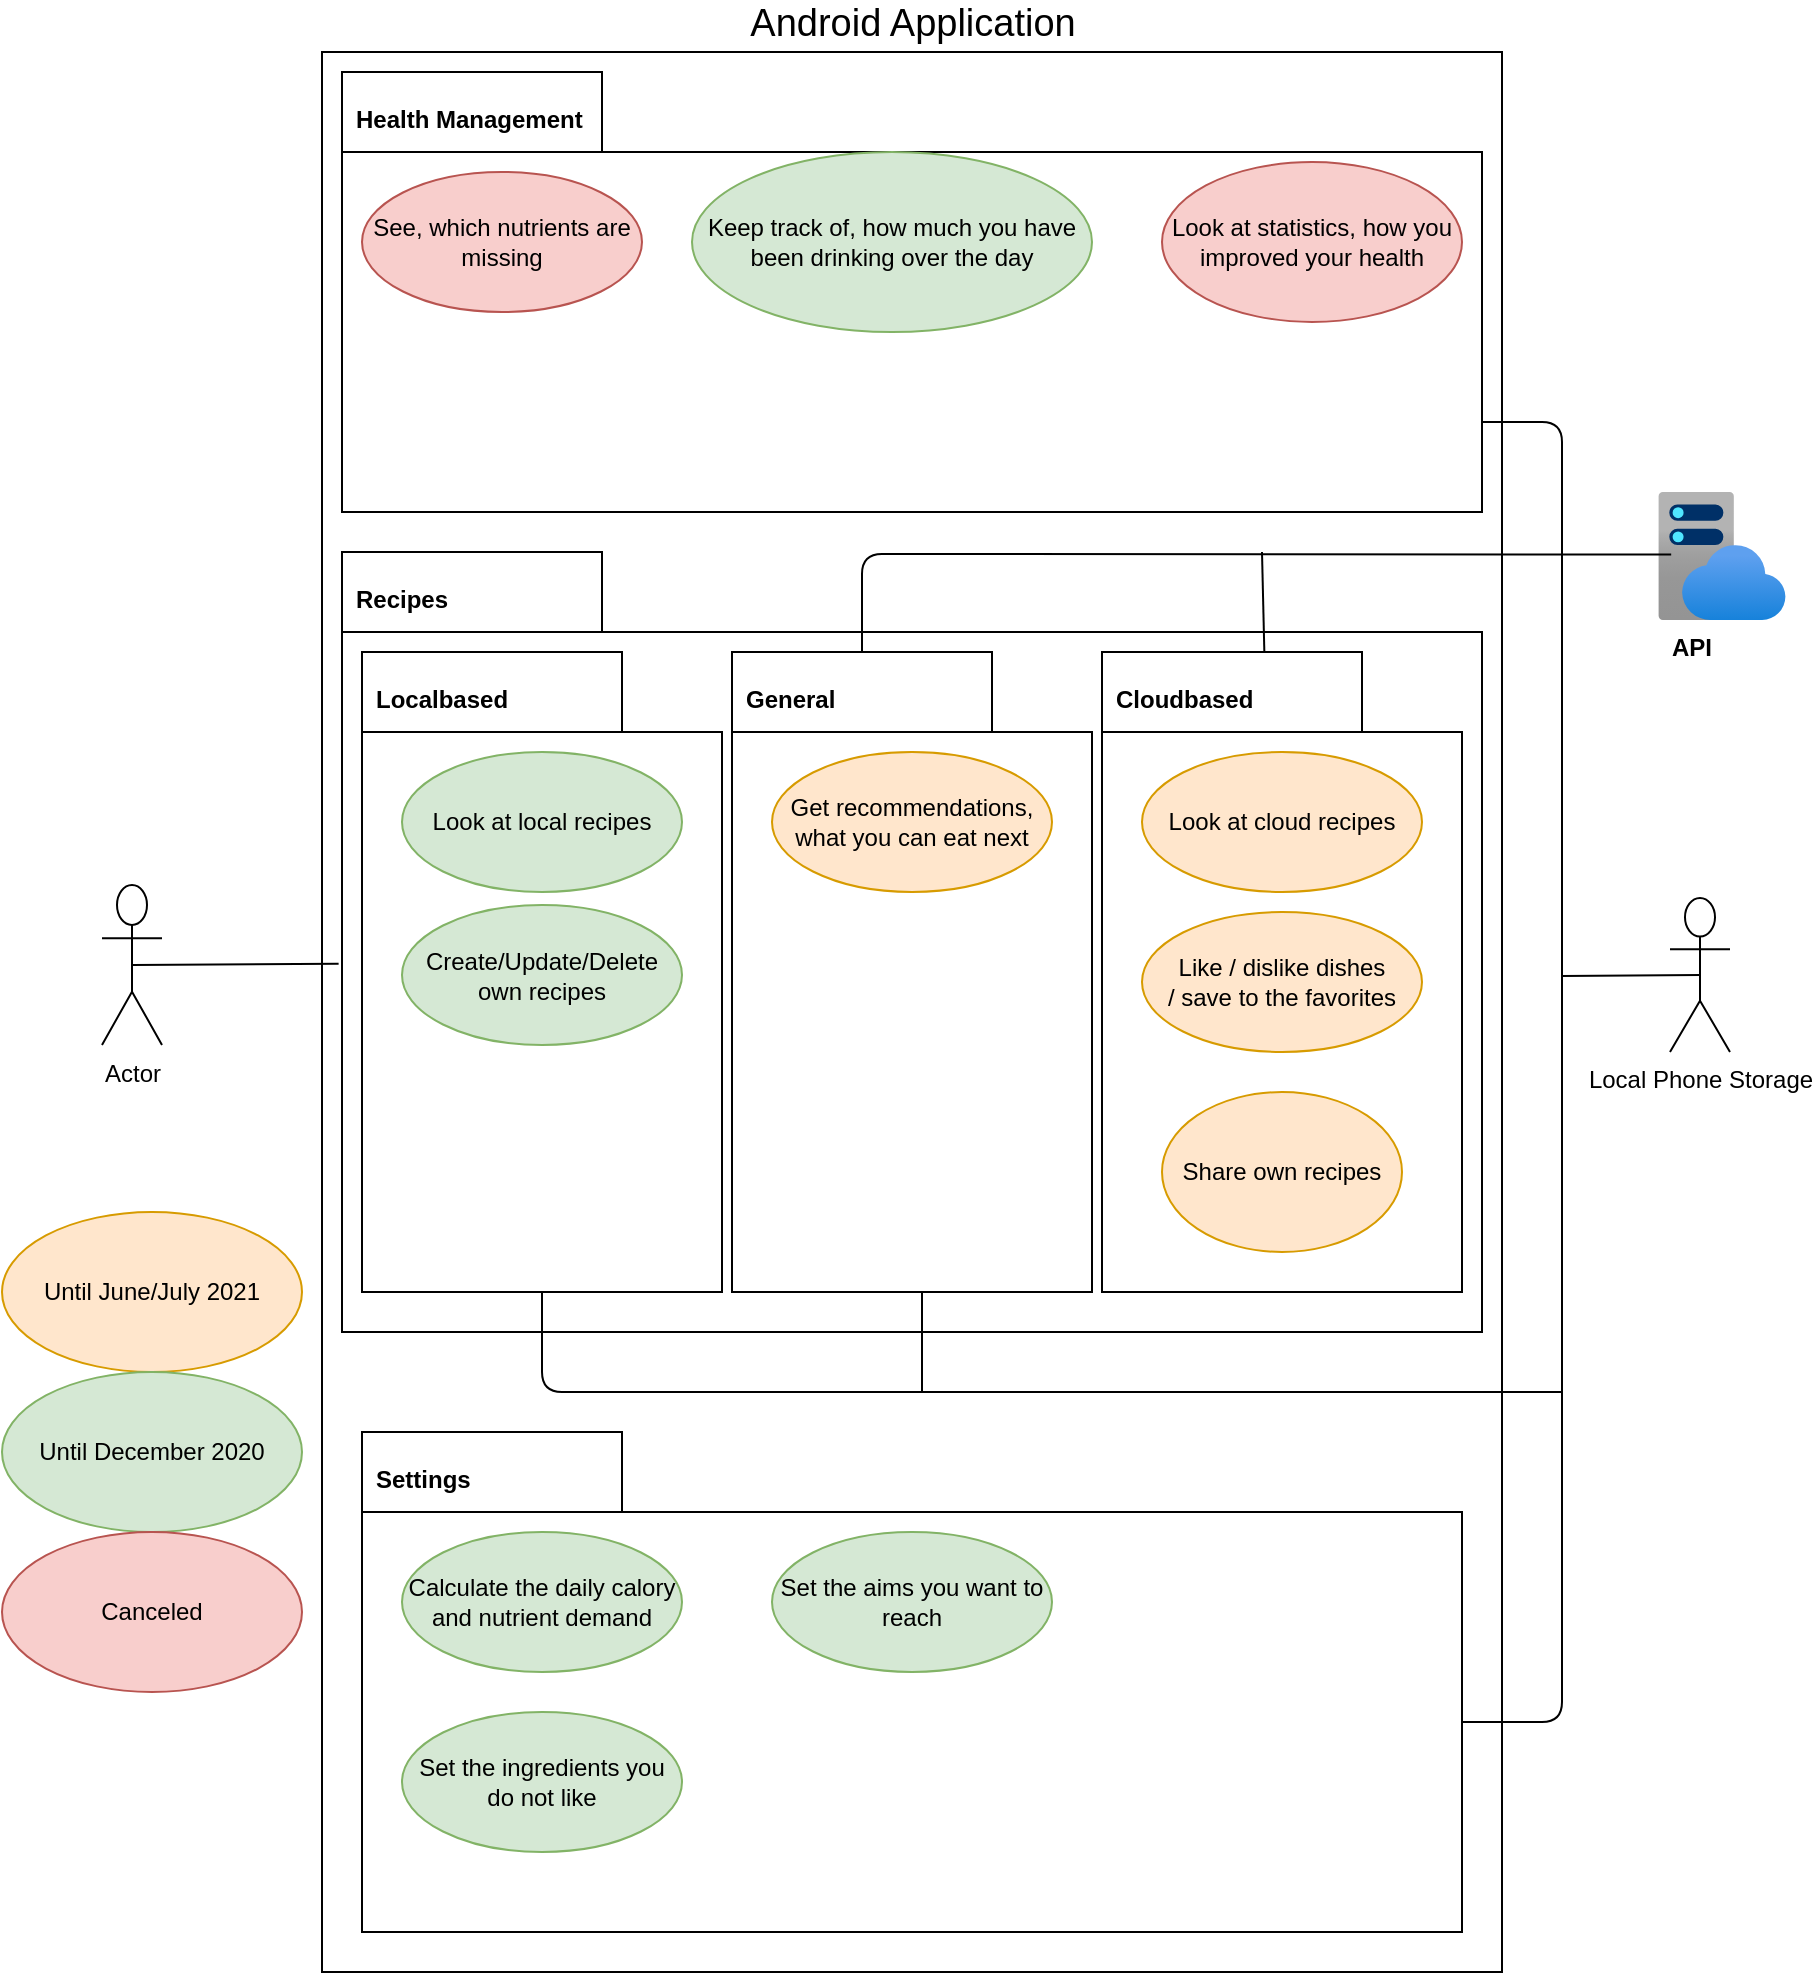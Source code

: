<mxfile version="14.5.3" type="github"><diagram id="aKsNltxN8iCzFuj265N8" name="Page-1"><mxGraphModel dx="2249" dy="762" grid="1" gridSize="10" guides="1" tooltips="1" connect="1" arrows="1" fold="1" page="1" pageScale="1" pageWidth="827" pageHeight="1169" math="0" shadow="0"><root><mxCell id="0"/><mxCell id="1" parent="0"/><mxCell id="Vf2kTsaKdGU_a6W1L_Ca-1" value="&lt;font style=&quot;font-size: 19px&quot;&gt;Android Application&lt;/font&gt;" style="html=1;labelPosition=center;verticalLabelPosition=top;align=center;verticalAlign=bottom;" parent="1" vertex="1"><mxGeometry x="60" y="50" width="590" height="960" as="geometry"/></mxCell><mxCell id="Vf2kTsaKdGU_a6W1L_Ca-2" value="Actor" style="shape=umlActor;verticalLabelPosition=bottom;verticalAlign=top;html=1;" parent="1" vertex="1"><mxGeometry x="-50" y="466.5" width="30" height="80" as="geometry"/></mxCell><UserObject label="Health Management" id="Vf2kTsaKdGU_a6W1L_Ca-3"><mxCell style="shape=folder;fontStyle=1;spacingTop=10;tabWidth=130;tabHeight=40;tabPosition=left;html=1;labelPosition=center;verticalLabelPosition=middle;align=left;verticalAlign=top;labelBorderColor=none;spacingLeft=5;" parent="1" vertex="1"><mxGeometry x="70" y="60" width="570" height="220" as="geometry"/></mxCell></UserObject><mxCell id="Vf2kTsaKdGU_a6W1L_Ca-4" value="See, which nutrients are missing" style="ellipse;whiteSpace=wrap;html=1;align=center;fillColor=#f8cecc;strokeColor=#b85450;" parent="1" vertex="1"><mxGeometry x="80" y="110" width="140" height="70" as="geometry"/></mxCell><UserObject label="Recipes" id="Vf2kTsaKdGU_a6W1L_Ca-5"><mxCell style="shape=folder;fontStyle=1;spacingTop=10;tabWidth=130;tabHeight=40;tabPosition=left;html=1;labelPosition=center;verticalLabelPosition=middle;align=left;verticalAlign=top;labelBorderColor=none;spacingLeft=5;" parent="1" vertex="1"><mxGeometry x="70" y="300" width="570" height="390" as="geometry"/></mxCell></UserObject><mxCell id="Vf2kTsaKdGU_a6W1L_Ca-6" value="Keep track of, how much you have been drinking over the day" style="ellipse;whiteSpace=wrap;html=1;align=center;fillColor=#d5e8d4;strokeColor=#82b366;" parent="1" vertex="1"><mxGeometry x="245" y="100" width="200" height="90" as="geometry"/></mxCell><mxCell id="Vf2kTsaKdGU_a6W1L_Ca-7" value="Look at statistics, how you improved your health" style="ellipse;whiteSpace=wrap;html=1;align=center;fillColor=#f8cecc;strokeColor=#b85450;" parent="1" vertex="1"><mxGeometry x="480" y="105" width="150" height="80" as="geometry"/></mxCell><UserObject label="Settings" id="Vf2kTsaKdGU_a6W1L_Ca-8"><mxCell style="shape=folder;fontStyle=1;spacingTop=10;tabWidth=130;tabHeight=40;tabPosition=left;html=1;labelPosition=center;verticalLabelPosition=middle;align=left;verticalAlign=top;labelBorderColor=none;spacingLeft=5;" parent="1" vertex="1"><mxGeometry x="80" y="740" width="550" height="250" as="geometry"/></mxCell></UserObject><mxCell id="Vf2kTsaKdGU_a6W1L_Ca-9" value="Calculate the daily calory and nutrient demand" style="ellipse;whiteSpace=wrap;html=1;align=center;fillColor=#d5e8d4;strokeColor=#82b366;" parent="1" vertex="1"><mxGeometry x="100" y="790" width="140" height="70" as="geometry"/></mxCell><mxCell id="Vf2kTsaKdGU_a6W1L_Ca-10" value="Set the aims you want to reach" style="ellipse;whiteSpace=wrap;html=1;align=center;fillColor=#d5e8d4;strokeColor=#82b366;" parent="1" vertex="1"><mxGeometry x="285" y="790" width="140" height="70" as="geometry"/></mxCell><mxCell id="Vf2kTsaKdGU_a6W1L_Ca-11" value="Set the ingredients you do not like" style="ellipse;whiteSpace=wrap;html=1;align=center;fillColor=#d5e8d4;strokeColor=#82b366;" parent="1" vertex="1"><mxGeometry x="100" y="880" width="140" height="70" as="geometry"/></mxCell><mxCell id="Vf2kTsaKdGU_a6W1L_Ca-12" value="Local Phone Storage&lt;br&gt;" style="shape=umlActor;verticalLabelPosition=bottom;verticalAlign=top;html=1;outlineConnect=0;" parent="1" vertex="1"><mxGeometry x="734" y="473" width="30" height="77" as="geometry"/></mxCell><UserObject label="Localbased" id="Vf2kTsaKdGU_a6W1L_Ca-13"><mxCell style="shape=folder;fontStyle=1;spacingTop=10;tabWidth=130;tabHeight=40;tabPosition=left;html=1;labelPosition=center;verticalLabelPosition=middle;align=left;verticalAlign=top;labelBorderColor=none;spacingLeft=5;" parent="1" vertex="1"><mxGeometry x="80" y="350" width="180" height="320" as="geometry"/></mxCell></UserObject><mxCell id="Vf2kTsaKdGU_a6W1L_Ca-14" value="Look at local recipes" style="ellipse;whiteSpace=wrap;html=1;align=center;fillColor=#d5e8d4;strokeColor=#82b366;" parent="1" vertex="1"><mxGeometry x="100" y="400" width="140" height="70" as="geometry"/></mxCell><mxCell id="Vf2kTsaKdGU_a6W1L_Ca-15" value="Create/Update/Delete own recipes" style="ellipse;whiteSpace=wrap;html=1;align=center;fillColor=#d5e8d4;strokeColor=#82b366;" parent="1" vertex="1"><mxGeometry x="100" y="476.5" width="140" height="70" as="geometry"/></mxCell><UserObject label="Cloudbased" id="Vf2kTsaKdGU_a6W1L_Ca-16"><mxCell style="shape=folder;fontStyle=1;spacingTop=10;tabWidth=130;tabHeight=40;tabPosition=left;html=1;labelPosition=center;verticalLabelPosition=middle;align=left;verticalAlign=top;labelBorderColor=none;spacingLeft=5;" parent="1" vertex="1"><mxGeometry x="450" y="350" width="180" height="320" as="geometry"/></mxCell></UserObject><UserObject label="General" id="Vf2kTsaKdGU_a6W1L_Ca-17"><mxCell style="shape=folder;fontStyle=1;spacingTop=10;tabWidth=130;tabHeight=40;tabPosition=left;html=1;labelPosition=center;verticalLabelPosition=middle;align=left;verticalAlign=top;labelBorderColor=none;spacingLeft=5;" parent="1" vertex="1"><mxGeometry x="265" y="350" width="180" height="320" as="geometry"/></mxCell></UserObject><mxCell id="Vf2kTsaKdGU_a6W1L_Ca-18" value="Get recommendations, what you can eat next" style="ellipse;whiteSpace=wrap;html=1;align=center;fillColor=#ffe6cc;strokeColor=#d79b00;" parent="1" vertex="1"><mxGeometry x="285" y="400" width="140" height="70" as="geometry"/></mxCell><mxCell id="Vf2kTsaKdGU_a6W1L_Ca-19" value="Like / dislike dishes&lt;br&gt;/ save to the favorites" style="ellipse;whiteSpace=wrap;html=1;align=center;fillColor=#ffe6cc;strokeColor=#d79b00;" parent="1" vertex="1"><mxGeometry x="470" y="480" width="140" height="70" as="geometry"/></mxCell><mxCell id="Vf2kTsaKdGU_a6W1L_Ca-20" value="Look at cloud recipes" style="ellipse;whiteSpace=wrap;html=1;align=center;fillColor=#ffe6cc;strokeColor=#d79b00;" parent="1" vertex="1"><mxGeometry x="470" y="400" width="140" height="70" as="geometry"/></mxCell><mxCell id="Vf2kTsaKdGU_a6W1L_Ca-21" value="" style="group" parent="1" vertex="1" connectable="0"><mxGeometry x="711" y="270" width="81" height="90" as="geometry"/></mxCell><mxCell id="Vf2kTsaKdGU_a6W1L_Ca-22" value="" style="aspect=fixed;html=1;points=[];align=center;image;fontSize=12;image=img/lib/azure2/app_services/App_Service_Plans.svg;gradientColor=none;" parent="Vf2kTsaKdGU_a6W1L_Ca-21" vertex="1"><mxGeometry x="17" width="64" height="64" as="geometry"/></mxCell><mxCell id="Vf2kTsaKdGU_a6W1L_Ca-23" value="API" style="text;align=center;fontStyle=1;verticalAlign=middle;spacingLeft=3;spacingRight=3;strokeColor=none;rotatable=0;points=[[0,0.5],[1,0.5]];portConstraint=eastwest;" parent="Vf2kTsaKdGU_a6W1L_Ca-21" vertex="1"><mxGeometry y="64" width="68" height="26" as="geometry"/></mxCell><mxCell id="Vf2kTsaKdGU_a6W1L_Ca-24" value="" style="endArrow=none;html=1;entryX=0.103;entryY=0.489;entryDx=0;entryDy=0;entryPerimeter=0;exitX=0;exitY=0;exitDx=65;exitDy=0;exitPerimeter=0;" parent="1" source="Vf2kTsaKdGU_a6W1L_Ca-17" target="Vf2kTsaKdGU_a6W1L_Ca-22" edge="1"><mxGeometry width="50" height="50" relative="1" as="geometry"><mxPoint x="680" y="470" as="sourcePoint"/><mxPoint x="730" y="420" as="targetPoint"/><Array as="points"><mxPoint x="330" y="301"/></Array></mxGeometry></mxCell><mxCell id="Vf2kTsaKdGU_a6W1L_Ca-25" value="" style="endArrow=none;html=1;exitX=0.451;exitY=0.001;exitDx=0;exitDy=0;exitPerimeter=0;" parent="1" source="Vf2kTsaKdGU_a6W1L_Ca-16" edge="1"><mxGeometry width="50" height="50" relative="1" as="geometry"><mxPoint x="730" y="450" as="sourcePoint"/><mxPoint x="530" y="300" as="targetPoint"/></mxGeometry></mxCell><mxCell id="Vf2kTsaKdGU_a6W1L_Ca-26" value="Share own recipes" style="ellipse;whiteSpace=wrap;html=1;fillColor=#ffe6cc;strokeColor=#d79b00;" parent="1" vertex="1"><mxGeometry x="480" y="570" width="120" height="80" as="geometry"/></mxCell><mxCell id="Vf2kTsaKdGU_a6W1L_Ca-27" value="" style="endArrow=none;html=1;exitX=0.5;exitY=0.5;exitDx=0;exitDy=0;exitPerimeter=0;entryX=-0.065;entryY=0.487;entryDx=0;entryDy=0;entryPerimeter=0;" parent="1" source="Vf2kTsaKdGU_a6W1L_Ca-2" target="Vf2kTsaKdGU_a6W1L_Ca-13" edge="1"><mxGeometry width="50" height="50" relative="1" as="geometry"><mxPoint x="-10" y="530" as="sourcePoint"/><mxPoint x="40" y="480" as="targetPoint"/></mxGeometry></mxCell><mxCell id="Vf2kTsaKdGU_a6W1L_Ca-28" value="" style="endArrow=none;html=1;exitX=0.5;exitY=1;exitDx=0;exitDy=0;exitPerimeter=0;" parent="1" source="Vf2kTsaKdGU_a6W1L_Ca-13" edge="1"><mxGeometry width="50" height="50" relative="1" as="geometry"><mxPoint x="720" y="770" as="sourcePoint"/><mxPoint x="680" y="720" as="targetPoint"/><Array as="points"><mxPoint x="170" y="720"/></Array></mxGeometry></mxCell><mxCell id="Vf2kTsaKdGU_a6W1L_Ca-29" value="" style="endArrow=none;html=1;exitX=0;exitY=0;exitDx=550;exitDy=145;exitPerimeter=0;" parent="1" source="Vf2kTsaKdGU_a6W1L_Ca-8" edge="1"><mxGeometry width="50" height="50" relative="1" as="geometry"><mxPoint x="700" y="900" as="sourcePoint"/><mxPoint x="680" y="510" as="targetPoint"/><Array as="points"><mxPoint x="680" y="885"/></Array></mxGeometry></mxCell><mxCell id="Vf2kTsaKdGU_a6W1L_Ca-30" value="" style="endArrow=none;html=1;entryX=0.5;entryY=0.5;entryDx=0;entryDy=0;entryPerimeter=0;" parent="1" target="Vf2kTsaKdGU_a6W1L_Ca-12" edge="1"><mxGeometry width="50" height="50" relative="1" as="geometry"><mxPoint x="680" y="512" as="sourcePoint"/><mxPoint x="730" y="470" as="targetPoint"/></mxGeometry></mxCell><mxCell id="Vf2kTsaKdGU_a6W1L_Ca-31" value="" style="endArrow=none;html=1;entryX=0;entryY=0;entryDx=570;entryDy=175;entryPerimeter=0;" parent="1" target="Vf2kTsaKdGU_a6W1L_Ca-3" edge="1"><mxGeometry width="50" height="50" relative="1" as="geometry"><mxPoint x="680" y="510" as="sourcePoint"/><mxPoint x="740" y="410" as="targetPoint"/><Array as="points"><mxPoint x="680" y="235"/></Array></mxGeometry></mxCell><mxCell id="Vf2kTsaKdGU_a6W1L_Ca-32" value="" style="endArrow=none;html=1;" parent="1" edge="1"><mxGeometry width="50" height="50" relative="1" as="geometry"><mxPoint x="360" y="720" as="sourcePoint"/><mxPoint x="360" y="670" as="targetPoint"/></mxGeometry></mxCell><mxCell id="JNxSTNv7pG_01Bq82V31-1" value="Until June/July 2021" style="ellipse;whiteSpace=wrap;html=1;align=center;fillColor=#ffe6cc;strokeColor=#d79b00;" parent="1" vertex="1"><mxGeometry x="-100" y="630" width="150" height="80" as="geometry"/></mxCell><mxCell id="JNxSTNv7pG_01Bq82V31-4" value="Until December 2020" style="ellipse;whiteSpace=wrap;html=1;align=center;fillColor=#d5e8d4;strokeColor=#82b366;" parent="1" vertex="1"><mxGeometry x="-100" y="710" width="150" height="80" as="geometry"/></mxCell><mxCell id="xCqVfsEcCy5Zv7v9jwHm-1" value="Canceled" style="ellipse;whiteSpace=wrap;html=1;align=center;fillColor=#f8cecc;strokeColor=#b85450;" vertex="1" parent="1"><mxGeometry x="-100" y="790" width="150" height="80" as="geometry"/></mxCell></root></mxGraphModel></diagram></mxfile>